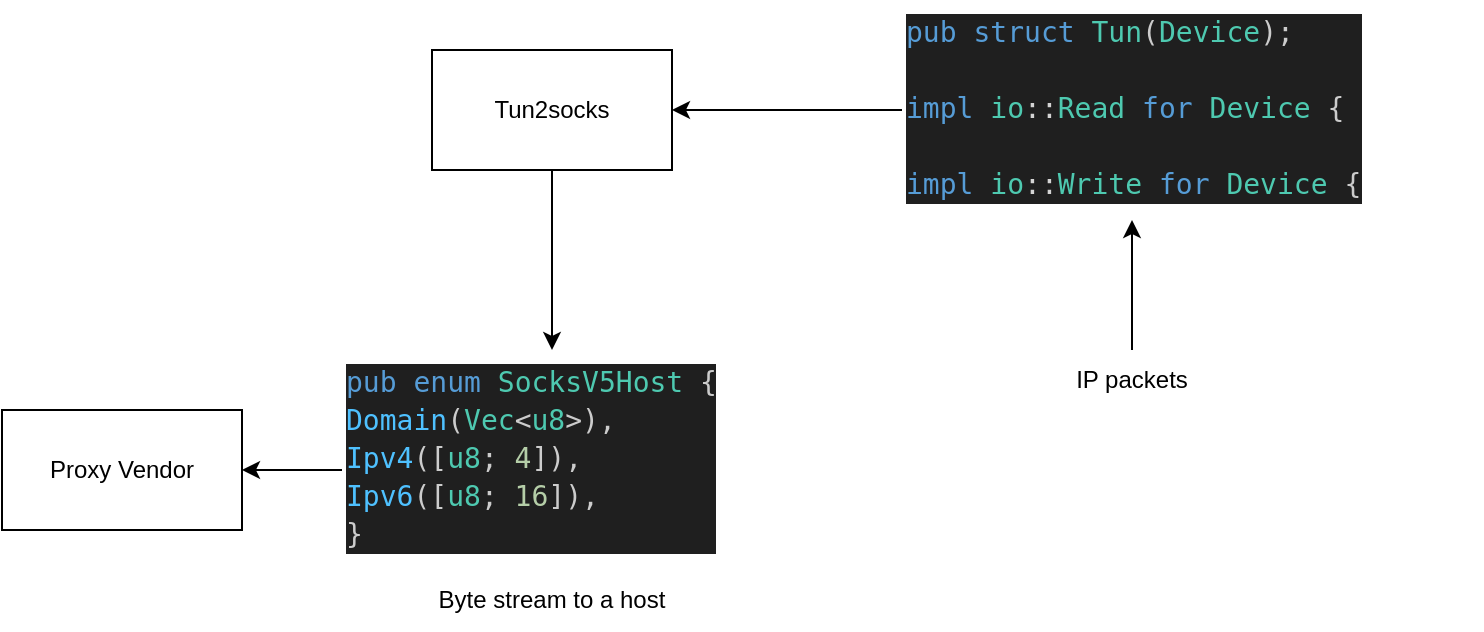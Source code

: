 <mxfile>
    <diagram id="dCMFA2lEqtgDeuTFAu6F" name="Page-1">
        <mxGraphModel dx="876" dy="699" grid="1" gridSize="10" guides="1" tooltips="1" connect="1" arrows="1" fold="1" page="1" pageScale="1" pageWidth="850" pageHeight="1100" math="0" shadow="0">
            <root>
                <mxCell id="0"/>
                <mxCell id="1" parent="0"/>
                <mxCell id="6" style="edgeStyle=none;html=1;" edge="1" parent="1" source="2" target="5">
                    <mxGeometry relative="1" as="geometry"/>
                </mxCell>
                <mxCell id="2" value="&lt;div style=&quot;color: rgb(204, 204, 204); background-color: rgb(31, 31, 31); font-family: &amp;quot;Droid Sans Mono&amp;quot;, &amp;quot;monospace&amp;quot;, monospace; font-weight: normal; font-size: 14px; line-height: 19px;&quot;&gt;&lt;div&gt;&lt;/div&gt;&lt;div&gt;&lt;div style=&quot;line-height: 19px;&quot;&gt;&lt;div&gt;&lt;/div&gt;&lt;div&gt;&lt;span style=&quot;color: #569cd6;&quot;&gt;pub&lt;/span&gt; &lt;span style=&quot;color: #569cd6;&quot;&gt;enum&lt;/span&gt; &lt;span style=&quot;color: #4ec9b0;&quot;&gt;SocksV5Host&lt;/span&gt; {&lt;/div&gt;&lt;div&gt;    &lt;span style=&quot;color: #4fc1ff;&quot;&gt;Domain&lt;/span&gt;(&lt;span style=&quot;color: #4ec9b0;&quot;&gt;Vec&lt;/span&gt;&amp;lt;&lt;span style=&quot;color: #4ec9b0;&quot;&gt;u8&lt;/span&gt;&amp;gt;),&lt;/div&gt;&lt;div&gt;    &lt;span style=&quot;color: #4fc1ff;&quot;&gt;Ipv4&lt;/span&gt;([&lt;span style=&quot;color: #4ec9b0;&quot;&gt;u8&lt;/span&gt;; &lt;span style=&quot;color: #b5cea8;&quot;&gt;4&lt;/span&gt;]),&lt;/div&gt;&lt;div&gt;    &lt;span style=&quot;color: #4fc1ff;&quot;&gt;Ipv6&lt;/span&gt;([&lt;span style=&quot;color: #4ec9b0;&quot;&gt;u8&lt;/span&gt;; &lt;span style=&quot;color: #b5cea8;&quot;&gt;16&lt;/span&gt;]),&lt;/div&gt;&lt;div&gt;}&lt;/div&gt;&lt;/div&gt;&lt;/div&gt;&lt;/div&gt;" style="text;whiteSpace=wrap;html=1;align=left;rounded=0;" vertex="1" parent="1">
                    <mxGeometry x="230" y="250" width="210" height="120" as="geometry"/>
                </mxCell>
                <mxCell id="5" value="Proxy Vendor" style="rounded=0;whiteSpace=wrap;html=1;" vertex="1" parent="1">
                    <mxGeometry x="60" y="280" width="120" height="60" as="geometry"/>
                </mxCell>
                <mxCell id="9" style="edgeStyle=none;html=1;" edge="1" parent="1" source="7" target="2">
                    <mxGeometry relative="1" as="geometry"/>
                </mxCell>
                <mxCell id="7" value="Tun2socks" style="rounded=0;whiteSpace=wrap;html=1;" vertex="1" parent="1">
                    <mxGeometry x="275" y="100" width="120" height="60" as="geometry"/>
                </mxCell>
                <mxCell id="12" value="&lt;div style=&quot;color: rgb(204, 204, 204); background-color: rgb(31, 31, 31); font-family: &amp;quot;Droid Sans Mono&amp;quot;, &amp;quot;monospace&amp;quot;, monospace; font-weight: normal; font-size: 14px; line-height: 19px;&quot;&gt;&lt;br&gt;&lt;/div&gt;" style="text;whiteSpace=wrap;html=1;" vertex="1" parent="1">
                    <mxGeometry x="540" y="110" width="260" height="40" as="geometry"/>
                </mxCell>
                <mxCell id="14" style="edgeStyle=none;html=1;" edge="1" parent="1" source="13" target="7">
                    <mxGeometry relative="1" as="geometry"/>
                </mxCell>
                <mxCell id="13" value="&lt;div style=&quot;color: rgb(204, 204, 204); background-color: rgb(31, 31, 31); font-family: &amp;quot;Droid Sans Mono&amp;quot;, &amp;quot;monospace&amp;quot;, monospace; font-weight: normal; font-size: 14px; line-height: 19px;&quot;&gt;&lt;div&gt;&lt;span style=&quot;color: #569cd6;&quot;&gt;pub&lt;/span&gt;&lt;span style=&quot;color: #cccccc;&quot;&gt; &lt;/span&gt;&lt;span style=&quot;color: #569cd6;&quot;&gt;struct&lt;/span&gt;&lt;span style=&quot;color: #cccccc;&quot;&gt; &lt;/span&gt;&lt;span style=&quot;color: #4ec9b0;&quot;&gt;Tun&lt;/span&gt;&lt;span style=&quot;color: #cccccc;&quot;&gt;(&lt;/span&gt;&lt;span style=&quot;color: #4ec9b0;&quot;&gt;Device&lt;/span&gt;&lt;span style=&quot;color: #cccccc;&quot;&gt;);&lt;/span&gt;&lt;/div&gt;&lt;div&gt;&lt;span style=&quot;color: #cccccc;&quot;&gt;&lt;br&gt;&lt;/span&gt;&lt;/div&gt;&lt;div&gt;&lt;span style=&quot;color: rgb(86, 156, 214);&quot;&gt;impl&lt;/span&gt;&amp;nbsp;&lt;span style=&quot;color: rgb(78, 201, 176);&quot;&gt;io&lt;/span&gt;&lt;span style=&quot;color: rgb(212, 212, 212);&quot;&gt;::&lt;/span&gt;&lt;span style=&quot;color: rgb(78, 201, 176);&quot;&gt;Read&lt;/span&gt;&amp;nbsp;&lt;span style=&quot;color: rgb(86, 156, 214);&quot;&gt;for&lt;/span&gt;&amp;nbsp;&lt;span style=&quot;color: rgb(78, 201, 176);&quot;&gt;Device&lt;/span&gt;&amp;nbsp;{&lt;span style=&quot;color: #cccccc;&quot;&gt;&lt;br&gt;&lt;/span&gt;&lt;/div&gt;&lt;div&gt;&lt;br&gt;&lt;/div&gt;&lt;div&gt;&lt;span style=&quot;color: rgb(86, 156, 214);&quot;&gt;impl&lt;/span&gt;&amp;nbsp;&lt;span style=&quot;color: rgb(78, 201, 176);&quot;&gt;io&lt;/span&gt;&lt;span style=&quot;color: rgb(212, 212, 212);&quot;&gt;::&lt;/span&gt;&lt;span style=&quot;color: rgb(78, 201, 176);&quot;&gt;Write&lt;/span&gt;&amp;nbsp;&lt;span style=&quot;color: rgb(86, 156, 214);&quot;&gt;for&lt;/span&gt;&amp;nbsp;&lt;span style=&quot;color: rgb(78, 201, 176);&quot;&gt;Device&lt;/span&gt;&amp;nbsp;{&lt;br&gt;&lt;/div&gt;&lt;/div&gt;" style="text;whiteSpace=wrap;html=1;" vertex="1" parent="1">
                    <mxGeometry x="510" y="75" width="230" height="110" as="geometry"/>
                </mxCell>
                <mxCell id="16" style="edgeStyle=none;html=1;" edge="1" parent="1" source="15" target="13">
                    <mxGeometry relative="1" as="geometry"/>
                </mxCell>
                <mxCell id="15" value="IP packets" style="text;html=1;strokeColor=none;fillColor=none;align=center;verticalAlign=middle;whiteSpace=wrap;rounded=0;" vertex="1" parent="1">
                    <mxGeometry x="595" y="250" width="60" height="30" as="geometry"/>
                </mxCell>
                <mxCell id="18" value="Byte stream to a host" style="text;html=1;strokeColor=none;fillColor=none;align=center;verticalAlign=middle;whiteSpace=wrap;rounded=0;" vertex="1" parent="1">
                    <mxGeometry x="265" y="360" width="140" height="30" as="geometry"/>
                </mxCell>
            </root>
        </mxGraphModel>
    </diagram>
</mxfile>